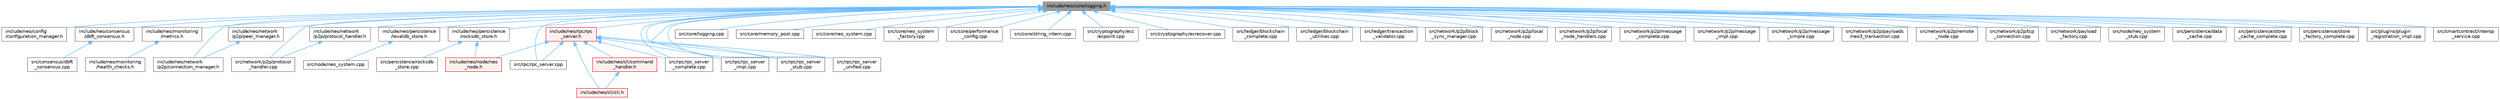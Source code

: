 digraph "include/neo/core/logging.h"
{
 // LATEX_PDF_SIZE
  bgcolor="transparent";
  edge [fontname=Helvetica,fontsize=10,labelfontname=Helvetica,labelfontsize=10];
  node [fontname=Helvetica,fontsize=10,shape=box,height=0.2,width=0.4];
  Node1 [id="Node000001",label="include/neo/core/logging.h",height=0.2,width=0.4,color="gray40", fillcolor="grey60", style="filled", fontcolor="black",tooltip=" "];
  Node1 -> Node2 [id="edge1_Node000001_Node000002",dir="back",color="steelblue1",style="solid",tooltip=" "];
  Node2 [id="Node000002",label="include/neo/config\l/configuration_manager.h",height=0.2,width=0.4,color="grey40", fillcolor="white", style="filled",URL="$configuration__manager_8h.html",tooltip=" "];
  Node1 -> Node3 [id="edge2_Node000001_Node000003",dir="back",color="steelblue1",style="solid",tooltip=" "];
  Node3 [id="Node000003",label="include/neo/consensus\l/dbft_consensus.h",height=0.2,width=0.4,color="grey40", fillcolor="white", style="filled",URL="$dbft__consensus_8h.html",tooltip=" "];
  Node3 -> Node4 [id="edge3_Node000003_Node000004",dir="back",color="steelblue1",style="solid",tooltip=" "];
  Node4 [id="Node000004",label="src/consensus/dbft\l_consensus.cpp",height=0.2,width=0.4,color="grey40", fillcolor="white", style="filled",URL="$dbft__consensus_8cpp.html",tooltip=" "];
  Node1 -> Node5 [id="edge4_Node000001_Node000005",dir="back",color="steelblue1",style="solid",tooltip=" "];
  Node5 [id="Node000005",label="include/neo/monitoring\l/metrics.h",height=0.2,width=0.4,color="grey40", fillcolor="white", style="filled",URL="$monitoring_2metrics_8h.html",tooltip=" "];
  Node5 -> Node6 [id="edge5_Node000005_Node000006",dir="back",color="steelblue1",style="solid",tooltip=" "];
  Node6 [id="Node000006",label="include/neo/monitoring\l/health_checks.h",height=0.2,width=0.4,color="grey40", fillcolor="white", style="filled",URL="$health__checks_8h.html",tooltip=" "];
  Node1 -> Node7 [id="edge6_Node000001_Node000007",dir="back",color="steelblue1",style="solid",tooltip=" "];
  Node7 [id="Node000007",label="include/neo/network\l/p2p/connection_manager.h",height=0.2,width=0.4,color="grey40", fillcolor="white", style="filled",URL="$p2p_2connection__manager_8h.html",tooltip=" "];
  Node1 -> Node8 [id="edge7_Node000001_Node000008",dir="back",color="steelblue1",style="solid",tooltip=" "];
  Node8 [id="Node000008",label="include/neo/network\l/p2p/peer_manager.h",height=0.2,width=0.4,color="grey40", fillcolor="white", style="filled",URL="$peer__manager_8h.html",tooltip=" "];
  Node8 -> Node7 [id="edge8_Node000008_Node000007",dir="back",color="steelblue1",style="solid",tooltip=" "];
  Node1 -> Node9 [id="edge9_Node000001_Node000009",dir="back",color="steelblue1",style="solid",tooltip=" "];
  Node9 [id="Node000009",label="include/neo/network\l/p2p/protocol_handler.h",height=0.2,width=0.4,color="grey40", fillcolor="white", style="filled",URL="$protocol__handler_8h.html",tooltip=" "];
  Node9 -> Node10 [id="edge10_Node000009_Node000010",dir="back",color="steelblue1",style="solid",tooltip=" "];
  Node10 [id="Node000010",label="src/network/p2p/protocol\l_handler.cpp",height=0.2,width=0.4,color="grey40", fillcolor="white", style="filled",URL="$protocol__handler_8cpp.html",tooltip=" "];
  Node1 -> Node11 [id="edge11_Node000001_Node000011",dir="back",color="steelblue1",style="solid",tooltip=" "];
  Node11 [id="Node000011",label="include/neo/persistence\l/leveldb_store.h",height=0.2,width=0.4,color="grey40", fillcolor="white", style="filled",URL="$leveldb__store_8h.html",tooltip=" "];
  Node11 -> Node12 [id="edge12_Node000011_Node000012",dir="back",color="steelblue1",style="solid",tooltip=" "];
  Node12 [id="Node000012",label="src/node/neo_system.cpp",height=0.2,width=0.4,color="grey40", fillcolor="white", style="filled",URL="$node_2neo__system_8cpp.html",tooltip=" "];
  Node1 -> Node13 [id="edge13_Node000001_Node000013",dir="back",color="steelblue1",style="solid",tooltip=" "];
  Node13 [id="Node000013",label="include/neo/persistence\l/rocksdb_store.h",height=0.2,width=0.4,color="grey40", fillcolor="white", style="filled",URL="$rocksdb__store_8h.html",tooltip=" "];
  Node13 -> Node14 [id="edge14_Node000013_Node000014",dir="back",color="steelblue1",style="solid",tooltip=" "];
  Node14 [id="Node000014",label="include/neo/node/neo\l_node.h",height=0.2,width=0.4,color="red", fillcolor="#FFF0F0", style="filled",URL="$neo__node_8h.html",tooltip=" "];
  Node13 -> Node19 [id="edge15_Node000013_Node000019",dir="back",color="steelblue1",style="solid",tooltip=" "];
  Node19 [id="Node000019",label="src/persistence/rocksdb\l_store.cpp",height=0.2,width=0.4,color="grey40", fillcolor="white", style="filled",URL="$rocksdb__store_8cpp.html",tooltip=" "];
  Node1 -> Node20 [id="edge16_Node000001_Node000020",dir="back",color="steelblue1",style="solid",tooltip=" "];
  Node20 [id="Node000020",label="include/neo/rpc/rpc\l_server.h",height=0.2,width=0.4,color="red", fillcolor="#FFF0F0", style="filled",URL="$rpc__server_8h.html",tooltip=" "];
  Node20 -> Node21 [id="edge17_Node000020_Node000021",dir="back",color="steelblue1",style="solid",tooltip=" "];
  Node21 [id="Node000021",label="include/neo/cli/cli.h",height=0.2,width=0.4,color="red", fillcolor="#FFF0F0", style="filled",URL="$cli_8h.html",tooltip=" "];
  Node20 -> Node23 [id="edge18_Node000020_Node000023",dir="back",color="steelblue1",style="solid",tooltip=" "];
  Node23 [id="Node000023",label="include/neo/cli/command\l_handler.h",height=0.2,width=0.4,color="red", fillcolor="#FFF0F0", style="filled",URL="$command__handler_8h.html",tooltip=" "];
  Node23 -> Node21 [id="edge19_Node000023_Node000021",dir="back",color="steelblue1",style="solid",tooltip=" "];
  Node20 -> Node14 [id="edge20_Node000020_Node000014",dir="back",color="steelblue1",style="solid",tooltip=" "];
  Node20 -> Node66 [id="edge21_Node000020_Node000066",dir="back",color="steelblue1",style="solid",tooltip=" "];
  Node66 [id="Node000066",label="src/rpc/rpc_server.cpp",height=0.2,width=0.4,color="grey40", fillcolor="white", style="filled",URL="$rpc__server_8cpp.html",tooltip=" "];
  Node20 -> Node67 [id="edge22_Node000020_Node000067",dir="back",color="steelblue1",style="solid",tooltip=" "];
  Node67 [id="Node000067",label="src/rpc/rpc_server\l_complete.cpp",height=0.2,width=0.4,color="grey40", fillcolor="white", style="filled",URL="$rpc__server__complete_8cpp.html",tooltip=" "];
  Node20 -> Node69 [id="edge23_Node000020_Node000069",dir="back",color="steelblue1",style="solid",tooltip=" "];
  Node69 [id="Node000069",label="src/rpc/rpc_server\l_impl.cpp",height=0.2,width=0.4,color="grey40", fillcolor="white", style="filled",URL="$rpc__server__impl_8cpp.html",tooltip=" "];
  Node20 -> Node70 [id="edge24_Node000020_Node000070",dir="back",color="steelblue1",style="solid",tooltip=" "];
  Node70 [id="Node000070",label="src/rpc/rpc_server\l_stub.cpp",height=0.2,width=0.4,color="grey40", fillcolor="white", style="filled",URL="$rpc__server__stub_8cpp.html",tooltip=" "];
  Node20 -> Node71 [id="edge25_Node000020_Node000071",dir="back",color="steelblue1",style="solid",tooltip=" "];
  Node71 [id="Node000071",label="src/rpc/rpc_server\l_unified.cpp",height=0.2,width=0.4,color="grey40", fillcolor="white", style="filled",URL="$rpc__server__unified_8cpp.html",tooltip=" "];
  Node1 -> Node72 [id="edge26_Node000001_Node000072",dir="back",color="steelblue1",style="solid",tooltip=" "];
  Node72 [id="Node000072",label="src/core/logging.cpp",height=0.2,width=0.4,color="grey40", fillcolor="white", style="filled",URL="$logging_8cpp.html",tooltip=" "];
  Node1 -> Node73 [id="edge27_Node000001_Node000073",dir="back",color="steelblue1",style="solid",tooltip=" "];
  Node73 [id="Node000073",label="src/core/memory_pool.cpp",height=0.2,width=0.4,color="grey40", fillcolor="white", style="filled",URL="$core_2memory__pool_8cpp.html",tooltip=" "];
  Node1 -> Node60 [id="edge28_Node000001_Node000060",dir="back",color="steelblue1",style="solid",tooltip=" "];
  Node60 [id="Node000060",label="src/core/neo_system.cpp",height=0.2,width=0.4,color="grey40", fillcolor="white", style="filled",URL="$core_2neo__system_8cpp.html",tooltip=" "];
  Node1 -> Node74 [id="edge29_Node000001_Node000074",dir="back",color="steelblue1",style="solid",tooltip=" "];
  Node74 [id="Node000074",label="src/core/neo_system\l_factory.cpp",height=0.2,width=0.4,color="grey40", fillcolor="white", style="filled",URL="$neo__system__factory_8cpp.html",tooltip=" "];
  Node1 -> Node75 [id="edge30_Node000001_Node000075",dir="back",color="steelblue1",style="solid",tooltip=" "];
  Node75 [id="Node000075",label="src/core/performance\l_config.cpp",height=0.2,width=0.4,color="grey40", fillcolor="white", style="filled",URL="$performance__config_8cpp.html",tooltip=" "];
  Node1 -> Node76 [id="edge31_Node000001_Node000076",dir="back",color="steelblue1",style="solid",tooltip=" "];
  Node76 [id="Node000076",label="src/core/string_intern.cpp",height=0.2,width=0.4,color="grey40", fillcolor="white", style="filled",URL="$string__intern_8cpp.html",tooltip=" "];
  Node1 -> Node77 [id="edge32_Node000001_Node000077",dir="back",color="steelblue1",style="solid",tooltip=" "];
  Node77 [id="Node000077",label="src/cryptography/ecc\l/ecpoint.cpp",height=0.2,width=0.4,color="grey40", fillcolor="white", style="filled",URL="$ecpoint_8cpp.html",tooltip=" "];
  Node1 -> Node78 [id="edge33_Node000001_Node000078",dir="back",color="steelblue1",style="solid",tooltip=" "];
  Node78 [id="Node000078",label="src/cryptography/ecrecover.cpp",height=0.2,width=0.4,color="grey40", fillcolor="white", style="filled",URL="$ecrecover_8cpp.html",tooltip=" "];
  Node1 -> Node79 [id="edge34_Node000001_Node000079",dir="back",color="steelblue1",style="solid",tooltip=" "];
  Node79 [id="Node000079",label="src/ledger/blockchain\l_complete.cpp",height=0.2,width=0.4,color="grey40", fillcolor="white", style="filled",URL="$blockchain__complete_8cpp.html",tooltip=" "];
  Node1 -> Node80 [id="edge35_Node000001_Node000080",dir="back",color="steelblue1",style="solid",tooltip=" "];
  Node80 [id="Node000080",label="src/ledger/blockchain\l_utilities.cpp",height=0.2,width=0.4,color="grey40", fillcolor="white", style="filled",URL="$blockchain__utilities_8cpp.html",tooltip=" "];
  Node1 -> Node81 [id="edge36_Node000001_Node000081",dir="back",color="steelblue1",style="solid",tooltip=" "];
  Node81 [id="Node000081",label="src/ledger/transaction\l_validator.cpp",height=0.2,width=0.4,color="grey40", fillcolor="white", style="filled",URL="$transaction__validator_8cpp.html",tooltip=" "];
  Node1 -> Node82 [id="edge37_Node000001_Node000082",dir="back",color="steelblue1",style="solid",tooltip=" "];
  Node82 [id="Node000082",label="src/network/p2p/block\l_sync_manager.cpp",height=0.2,width=0.4,color="grey40", fillcolor="white", style="filled",URL="$block__sync__manager_8cpp.html",tooltip=" "];
  Node1 -> Node83 [id="edge38_Node000001_Node000083",dir="back",color="steelblue1",style="solid",tooltip=" "];
  Node83 [id="Node000083",label="src/network/p2p/local\l_node.cpp",height=0.2,width=0.4,color="grey40", fillcolor="white", style="filled",URL="$local__node_8cpp.html",tooltip=" "];
  Node1 -> Node84 [id="edge39_Node000001_Node000084",dir="back",color="steelblue1",style="solid",tooltip=" "];
  Node84 [id="Node000084",label="src/network/p2p/local\l_node_handlers.cpp",height=0.2,width=0.4,color="grey40", fillcolor="white", style="filled",URL="$local__node__handlers_8cpp.html",tooltip=" "];
  Node1 -> Node85 [id="edge40_Node000001_Node000085",dir="back",color="steelblue1",style="solid",tooltip=" "];
  Node85 [id="Node000085",label="src/network/p2p/message\l_complete.cpp",height=0.2,width=0.4,color="grey40", fillcolor="white", style="filled",URL="$message__complete_8cpp.html",tooltip=" "];
  Node1 -> Node86 [id="edge41_Node000001_Node000086",dir="back",color="steelblue1",style="solid",tooltip=" "];
  Node86 [id="Node000086",label="src/network/p2p/message\l_impl.cpp",height=0.2,width=0.4,color="grey40", fillcolor="white", style="filled",URL="$message__impl_8cpp.html",tooltip=" "];
  Node1 -> Node87 [id="edge42_Node000001_Node000087",dir="back",color="steelblue1",style="solid",tooltip=" "];
  Node87 [id="Node000087",label="src/network/p2p/message\l_simple.cpp",height=0.2,width=0.4,color="grey40", fillcolor="white", style="filled",URL="$message__simple_8cpp.html",tooltip=" "];
  Node1 -> Node88 [id="edge43_Node000001_Node000088",dir="back",color="steelblue1",style="solid",tooltip=" "];
  Node88 [id="Node000088",label="src/network/p2p/payloads\l/neo3_transaction.cpp",height=0.2,width=0.4,color="grey40", fillcolor="white", style="filled",URL="$neo3__transaction_8cpp.html",tooltip=" "];
  Node1 -> Node10 [id="edge44_Node000001_Node000010",dir="back",color="steelblue1",style="solid",tooltip=" "];
  Node1 -> Node89 [id="edge45_Node000001_Node000089",dir="back",color="steelblue1",style="solid",tooltip=" "];
  Node89 [id="Node000089",label="src/network/p2p/remote\l_node.cpp",height=0.2,width=0.4,color="grey40", fillcolor="white", style="filled",URL="$remote__node_8cpp.html",tooltip=" "];
  Node1 -> Node90 [id="edge46_Node000001_Node000090",dir="back",color="steelblue1",style="solid",tooltip=" "];
  Node90 [id="Node000090",label="src/network/p2p/tcp\l_connection.cpp",height=0.2,width=0.4,color="grey40", fillcolor="white", style="filled",URL="$p2p_2tcp__connection_8cpp.html",tooltip=" "];
  Node1 -> Node91 [id="edge47_Node000001_Node000091",dir="back",color="steelblue1",style="solid",tooltip=" "];
  Node91 [id="Node000091",label="src/network/payload\l_factory.cpp",height=0.2,width=0.4,color="grey40", fillcolor="white", style="filled",URL="$payload__factory_8cpp.html",tooltip=" "];
  Node1 -> Node92 [id="edge48_Node000001_Node000092",dir="back",color="steelblue1",style="solid",tooltip=" "];
  Node92 [id="Node000092",label="src/node/neo_system\l_stub.cpp",height=0.2,width=0.4,color="grey40", fillcolor="white", style="filled",URL="$neo__system__stub_8cpp.html",tooltip=" "];
  Node1 -> Node93 [id="edge49_Node000001_Node000093",dir="back",color="steelblue1",style="solid",tooltip=" "];
  Node93 [id="Node000093",label="src/persistence/data\l_cache.cpp",height=0.2,width=0.4,color="grey40", fillcolor="white", style="filled",URL="$data__cache_8cpp.html",tooltip=" "];
  Node1 -> Node94 [id="edge50_Node000001_Node000094",dir="back",color="steelblue1",style="solid",tooltip=" "];
  Node94 [id="Node000094",label="src/persistence/store\l_cache_complete.cpp",height=0.2,width=0.4,color="grey40", fillcolor="white", style="filled",URL="$store__cache__complete_8cpp.html",tooltip=" "];
  Node1 -> Node95 [id="edge51_Node000001_Node000095",dir="back",color="steelblue1",style="solid",tooltip=" "];
  Node95 [id="Node000095",label="src/persistence/store\l_factory_complete.cpp",height=0.2,width=0.4,color="grey40", fillcolor="white", style="filled",URL="$store__factory__complete_8cpp.html",tooltip=" "];
  Node1 -> Node44 [id="edge52_Node000001_Node000044",dir="back",color="steelblue1",style="solid",tooltip=" "];
  Node44 [id="Node000044",label="src/plugins/plugin\l_registration_impl.cpp",height=0.2,width=0.4,color="grey40", fillcolor="white", style="filled",URL="$plugin__registration__impl_8cpp.html",tooltip=" "];
  Node1 -> Node66 [id="edge53_Node000001_Node000066",dir="back",color="steelblue1",style="solid",tooltip=" "];
  Node1 -> Node67 [id="edge54_Node000001_Node000067",dir="back",color="steelblue1",style="solid",tooltip=" "];
  Node1 -> Node69 [id="edge55_Node000001_Node000069",dir="back",color="steelblue1",style="solid",tooltip=" "];
  Node1 -> Node70 [id="edge56_Node000001_Node000070",dir="back",color="steelblue1",style="solid",tooltip=" "];
  Node1 -> Node71 [id="edge57_Node000001_Node000071",dir="back",color="steelblue1",style="solid",tooltip=" "];
  Node1 -> Node96 [id="edge58_Node000001_Node000096",dir="back",color="steelblue1",style="solid",tooltip=" "];
  Node96 [id="Node000096",label="src/smartcontract/interop\l_service.cpp",height=0.2,width=0.4,color="grey40", fillcolor="white", style="filled",URL="$interop__service_8cpp.html",tooltip=" "];
}
